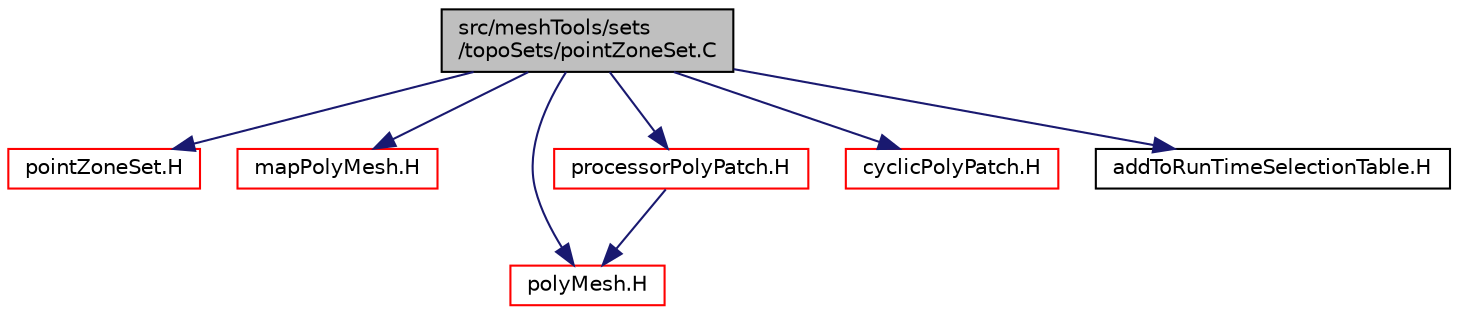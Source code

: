 digraph "src/meshTools/sets/topoSets/pointZoneSet.C"
{
  bgcolor="transparent";
  edge [fontname="Helvetica",fontsize="10",labelfontname="Helvetica",labelfontsize="10"];
  node [fontname="Helvetica",fontsize="10",shape=record];
  Node0 [label="src/meshTools/sets\l/topoSets/pointZoneSet.C",height=0.2,width=0.4,color="black", fillcolor="grey75", style="filled", fontcolor="black"];
  Node0 -> Node1 [color="midnightblue",fontsize="10",style="solid",fontname="Helvetica"];
  Node1 [label="pointZoneSet.H",height=0.2,width=0.4,color="red",URL="$a08840.html"];
  Node0 -> Node138 [color="midnightblue",fontsize="10",style="solid",fontname="Helvetica"];
  Node138 [label="mapPolyMesh.H",height=0.2,width=0.4,color="red",URL="$a12365.html"];
  Node0 -> Node150 [color="midnightblue",fontsize="10",style="solid",fontname="Helvetica"];
  Node150 [label="polyMesh.H",height=0.2,width=0.4,color="red",URL="$a12398.html"];
  Node0 -> Node241 [color="midnightblue",fontsize="10",style="solid",fontname="Helvetica"];
  Node241 [label="processorPolyPatch.H",height=0.2,width=0.4,color="red",URL="$a12485.html"];
  Node241 -> Node150 [color="midnightblue",fontsize="10",style="solid",fontname="Helvetica"];
  Node0 -> Node247 [color="midnightblue",fontsize="10",style="solid",fontname="Helvetica"];
  Node247 [label="cyclicPolyPatch.H",height=0.2,width=0.4,color="red",URL="$a12455.html"];
  Node0 -> Node250 [color="midnightblue",fontsize="10",style="solid",fontname="Helvetica"];
  Node250 [label="addToRunTimeSelectionTable.H",height=0.2,width=0.4,color="black",URL="$a09989.html",tooltip="Macros for easy insertion into run-time selection tables. "];
}
